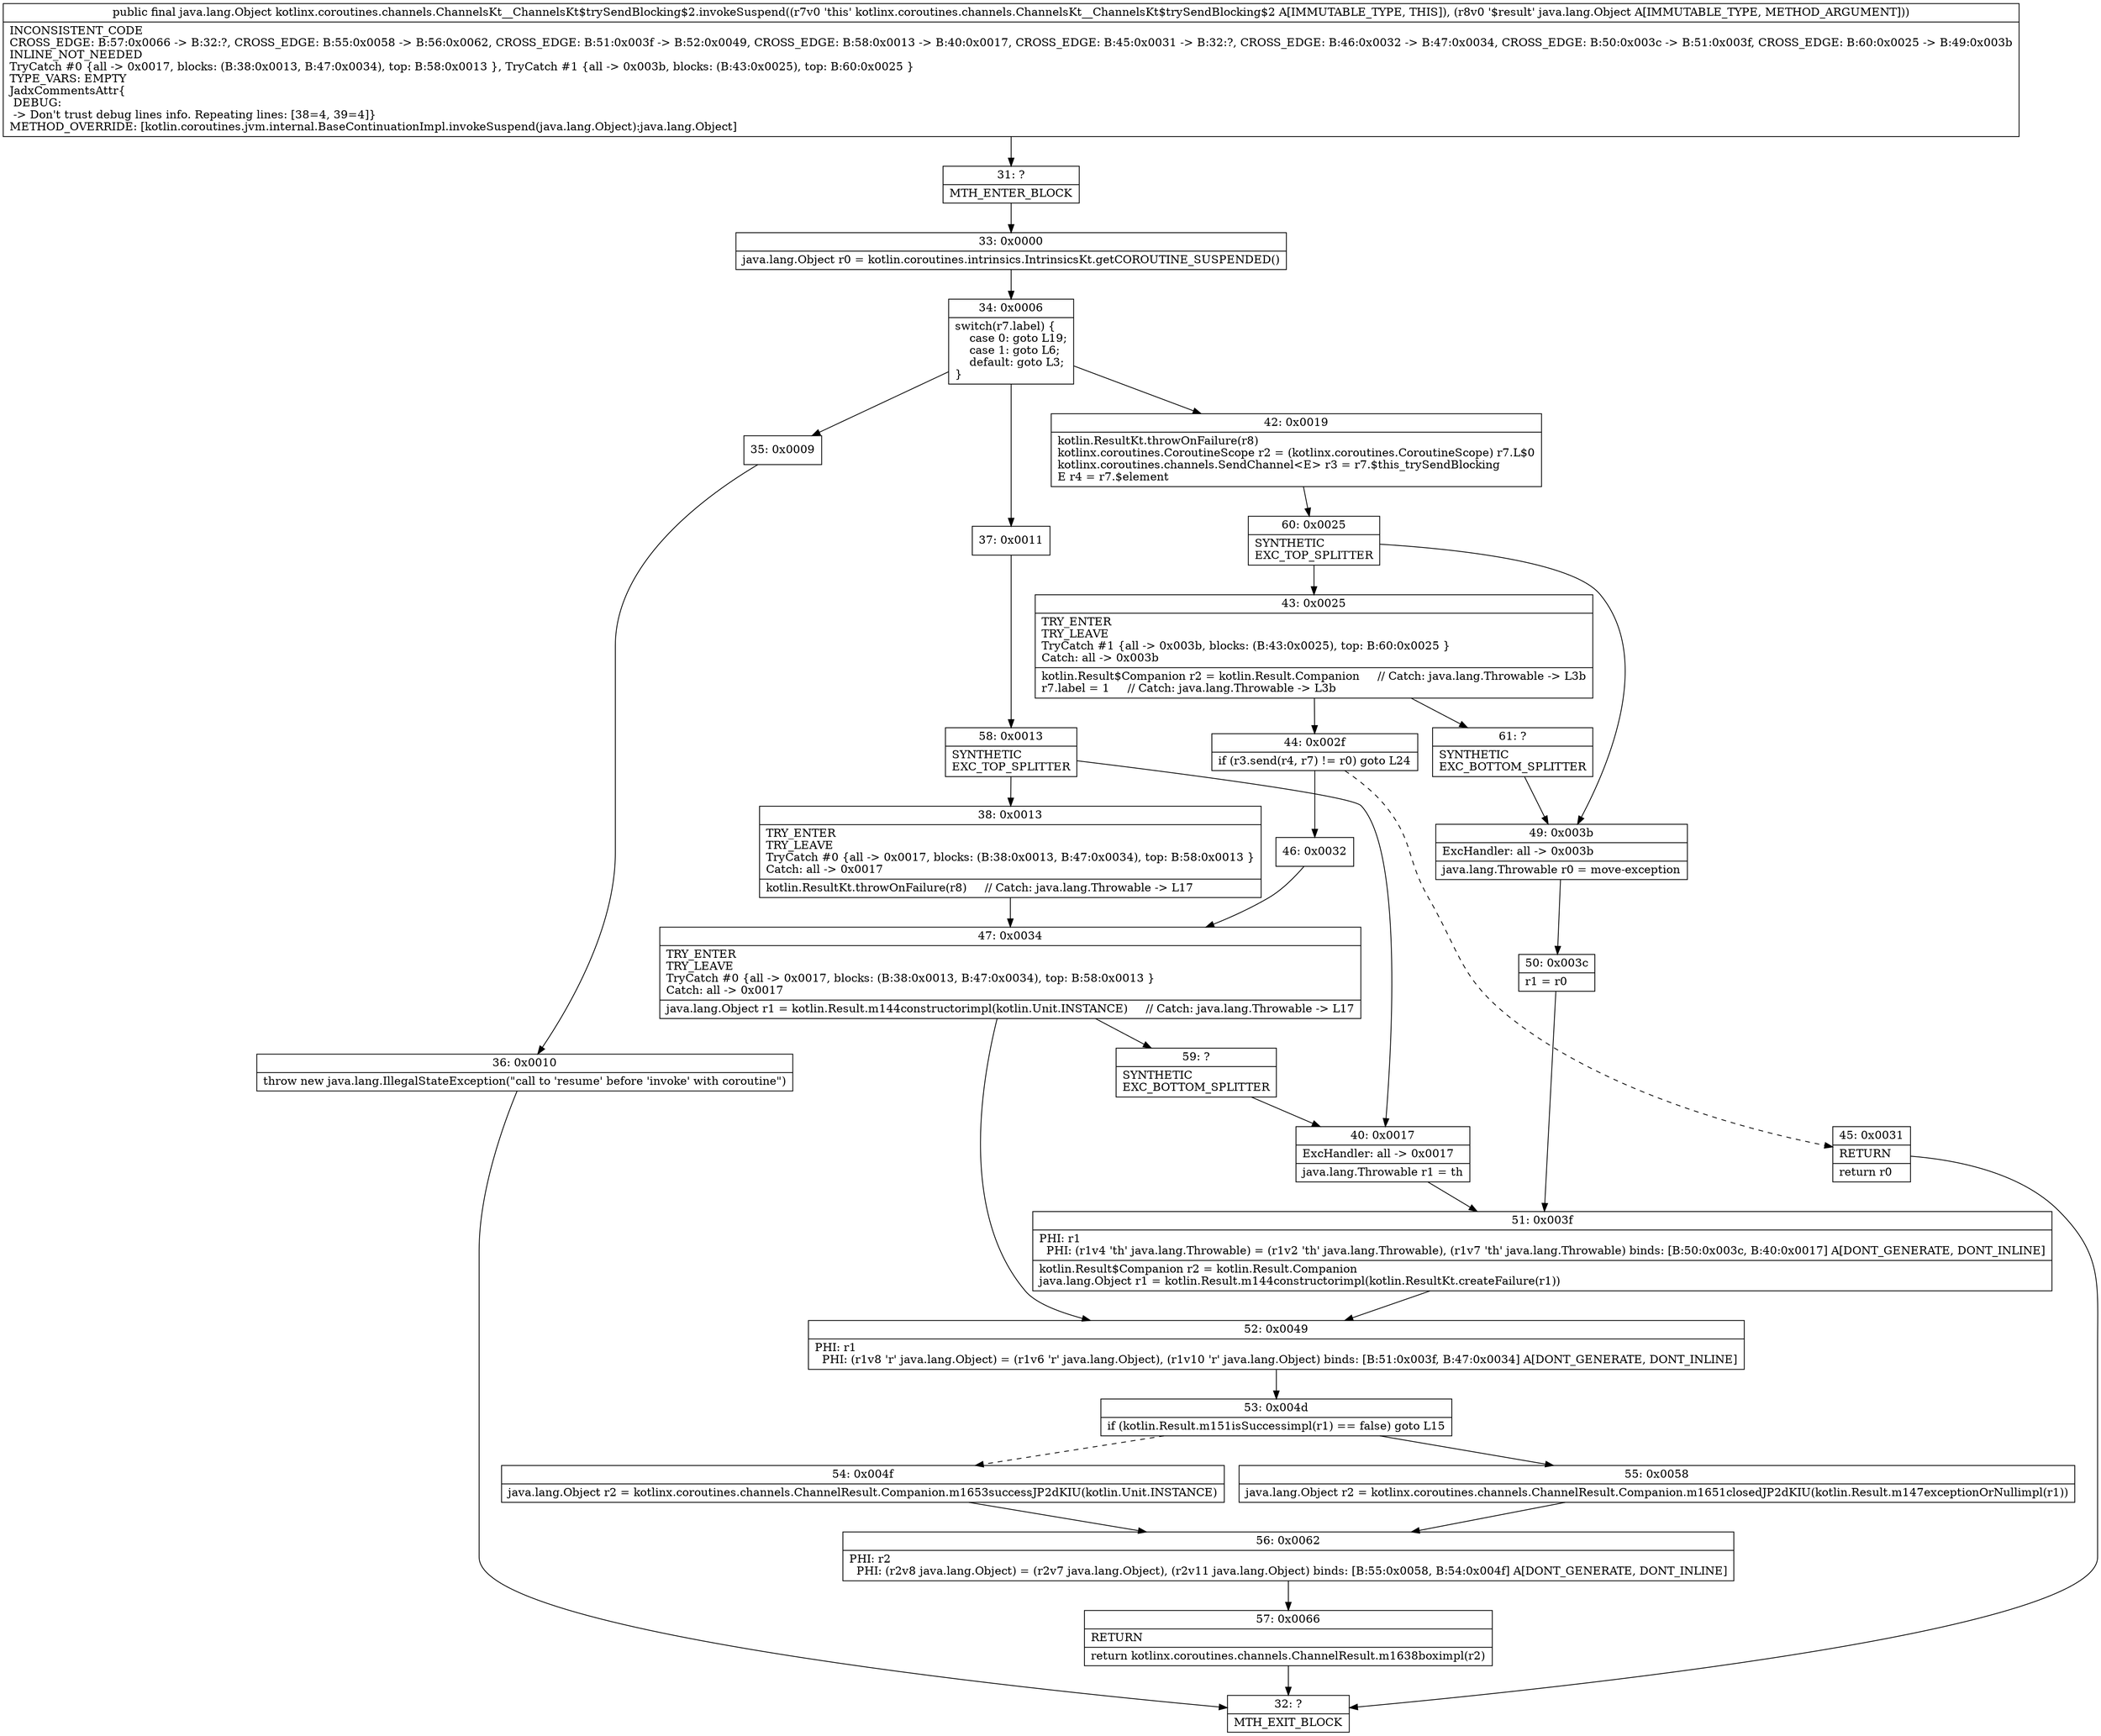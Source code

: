 digraph "CFG forkotlinx.coroutines.channels.ChannelsKt__ChannelsKt$trySendBlocking$2.invokeSuspend(Ljava\/lang\/Object;)Ljava\/lang\/Object;" {
Node_31 [shape=record,label="{31\:\ ?|MTH_ENTER_BLOCK\l}"];
Node_33 [shape=record,label="{33\:\ 0x0000|java.lang.Object r0 = kotlin.coroutines.intrinsics.IntrinsicsKt.getCOROUTINE_SUSPENDED()\l}"];
Node_34 [shape=record,label="{34\:\ 0x0006|switch(r7.label) \{\l    case 0: goto L19;\l    case 1: goto L6;\l    default: goto L3;\l\}\l}"];
Node_35 [shape=record,label="{35\:\ 0x0009}"];
Node_36 [shape=record,label="{36\:\ 0x0010|throw new java.lang.IllegalStateException(\"call to 'resume' before 'invoke' with coroutine\")\l}"];
Node_32 [shape=record,label="{32\:\ ?|MTH_EXIT_BLOCK\l}"];
Node_37 [shape=record,label="{37\:\ 0x0011}"];
Node_58 [shape=record,label="{58\:\ 0x0013|SYNTHETIC\lEXC_TOP_SPLITTER\l}"];
Node_38 [shape=record,label="{38\:\ 0x0013|TRY_ENTER\lTRY_LEAVE\lTryCatch #0 \{all \-\> 0x0017, blocks: (B:38:0x0013, B:47:0x0034), top: B:58:0x0013 \}\lCatch: all \-\> 0x0017\l|kotlin.ResultKt.throwOnFailure(r8)     \/\/ Catch: java.lang.Throwable \-\> L17\l}"];
Node_47 [shape=record,label="{47\:\ 0x0034|TRY_ENTER\lTRY_LEAVE\lTryCatch #0 \{all \-\> 0x0017, blocks: (B:38:0x0013, B:47:0x0034), top: B:58:0x0013 \}\lCatch: all \-\> 0x0017\l|java.lang.Object r1 = kotlin.Result.m144constructorimpl(kotlin.Unit.INSTANCE)     \/\/ Catch: java.lang.Throwable \-\> L17\l}"];
Node_52 [shape=record,label="{52\:\ 0x0049|PHI: r1 \l  PHI: (r1v8 'r' java.lang.Object) = (r1v6 'r' java.lang.Object), (r1v10 'r' java.lang.Object) binds: [B:51:0x003f, B:47:0x0034] A[DONT_GENERATE, DONT_INLINE]\l}"];
Node_53 [shape=record,label="{53\:\ 0x004d|if (kotlin.Result.m151isSuccessimpl(r1) == false) goto L15\l}"];
Node_54 [shape=record,label="{54\:\ 0x004f|java.lang.Object r2 = kotlinx.coroutines.channels.ChannelResult.Companion.m1653successJP2dKIU(kotlin.Unit.INSTANCE)\l}"];
Node_56 [shape=record,label="{56\:\ 0x0062|PHI: r2 \l  PHI: (r2v8 java.lang.Object) = (r2v7 java.lang.Object), (r2v11 java.lang.Object) binds: [B:55:0x0058, B:54:0x004f] A[DONT_GENERATE, DONT_INLINE]\l}"];
Node_57 [shape=record,label="{57\:\ 0x0066|RETURN\l|return kotlinx.coroutines.channels.ChannelResult.m1638boximpl(r2)\l}"];
Node_55 [shape=record,label="{55\:\ 0x0058|java.lang.Object r2 = kotlinx.coroutines.channels.ChannelResult.Companion.m1651closedJP2dKIU(kotlin.Result.m147exceptionOrNullimpl(r1))\l}"];
Node_59 [shape=record,label="{59\:\ ?|SYNTHETIC\lEXC_BOTTOM_SPLITTER\l}"];
Node_40 [shape=record,label="{40\:\ 0x0017|ExcHandler: all \-\> 0x0017\l|java.lang.Throwable r1 = th\l}"];
Node_51 [shape=record,label="{51\:\ 0x003f|PHI: r1 \l  PHI: (r1v4 'th' java.lang.Throwable) = (r1v2 'th' java.lang.Throwable), (r1v7 'th' java.lang.Throwable) binds: [B:50:0x003c, B:40:0x0017] A[DONT_GENERATE, DONT_INLINE]\l|kotlin.Result$Companion r2 = kotlin.Result.Companion\ljava.lang.Object r1 = kotlin.Result.m144constructorimpl(kotlin.ResultKt.createFailure(r1))\l}"];
Node_42 [shape=record,label="{42\:\ 0x0019|kotlin.ResultKt.throwOnFailure(r8)\lkotlinx.coroutines.CoroutineScope r2 = (kotlinx.coroutines.CoroutineScope) r7.L$0\lkotlinx.coroutines.channels.SendChannel\<E\> r3 = r7.$this_trySendBlocking\lE r4 = r7.$element\l}"];
Node_60 [shape=record,label="{60\:\ 0x0025|SYNTHETIC\lEXC_TOP_SPLITTER\l}"];
Node_43 [shape=record,label="{43\:\ 0x0025|TRY_ENTER\lTRY_LEAVE\lTryCatch #1 \{all \-\> 0x003b, blocks: (B:43:0x0025), top: B:60:0x0025 \}\lCatch: all \-\> 0x003b\l|kotlin.Result$Companion r2 = kotlin.Result.Companion     \/\/ Catch: java.lang.Throwable \-\> L3b\lr7.label = 1     \/\/ Catch: java.lang.Throwable \-\> L3b\l}"];
Node_44 [shape=record,label="{44\:\ 0x002f|if (r3.send(r4, r7) != r0) goto L24\l}"];
Node_45 [shape=record,label="{45\:\ 0x0031|RETURN\l|return r0\l}"];
Node_46 [shape=record,label="{46\:\ 0x0032}"];
Node_61 [shape=record,label="{61\:\ ?|SYNTHETIC\lEXC_BOTTOM_SPLITTER\l}"];
Node_49 [shape=record,label="{49\:\ 0x003b|ExcHandler: all \-\> 0x003b\l|java.lang.Throwable r0 = move\-exception\l}"];
Node_50 [shape=record,label="{50\:\ 0x003c|r1 = r0\l}"];
MethodNode[shape=record,label="{public final java.lang.Object kotlinx.coroutines.channels.ChannelsKt__ChannelsKt$trySendBlocking$2.invokeSuspend((r7v0 'this' kotlinx.coroutines.channels.ChannelsKt__ChannelsKt$trySendBlocking$2 A[IMMUTABLE_TYPE, THIS]), (r8v0 '$result' java.lang.Object A[IMMUTABLE_TYPE, METHOD_ARGUMENT]))  | INCONSISTENT_CODE\lCROSS_EDGE: B:57:0x0066 \-\> B:32:?, CROSS_EDGE: B:55:0x0058 \-\> B:56:0x0062, CROSS_EDGE: B:51:0x003f \-\> B:52:0x0049, CROSS_EDGE: B:58:0x0013 \-\> B:40:0x0017, CROSS_EDGE: B:45:0x0031 \-\> B:32:?, CROSS_EDGE: B:46:0x0032 \-\> B:47:0x0034, CROSS_EDGE: B:50:0x003c \-\> B:51:0x003f, CROSS_EDGE: B:60:0x0025 \-\> B:49:0x003b\lINLINE_NOT_NEEDED\lTryCatch #0 \{all \-\> 0x0017, blocks: (B:38:0x0013, B:47:0x0034), top: B:58:0x0013 \}, TryCatch #1 \{all \-\> 0x003b, blocks: (B:43:0x0025), top: B:60:0x0025 \}\lTYPE_VARS: EMPTY\lJadxCommentsAttr\{\l DEBUG: \l \-\> Don't trust debug lines info. Repeating lines: [38=4, 39=4]\}\lMETHOD_OVERRIDE: [kotlin.coroutines.jvm.internal.BaseContinuationImpl.invokeSuspend(java.lang.Object):java.lang.Object]\l}"];
MethodNode -> Node_31;Node_31 -> Node_33;
Node_33 -> Node_34;
Node_34 -> Node_35;
Node_34 -> Node_37;
Node_34 -> Node_42;
Node_35 -> Node_36;
Node_36 -> Node_32;
Node_37 -> Node_58;
Node_58 -> Node_38;
Node_58 -> Node_40;
Node_38 -> Node_47;
Node_47 -> Node_52;
Node_47 -> Node_59;
Node_52 -> Node_53;
Node_53 -> Node_54[style=dashed];
Node_53 -> Node_55;
Node_54 -> Node_56;
Node_56 -> Node_57;
Node_57 -> Node_32;
Node_55 -> Node_56;
Node_59 -> Node_40;
Node_40 -> Node_51;
Node_51 -> Node_52;
Node_42 -> Node_60;
Node_60 -> Node_43;
Node_60 -> Node_49;
Node_43 -> Node_44;
Node_43 -> Node_61;
Node_44 -> Node_45[style=dashed];
Node_44 -> Node_46;
Node_45 -> Node_32;
Node_46 -> Node_47;
Node_61 -> Node_49;
Node_49 -> Node_50;
Node_50 -> Node_51;
}

